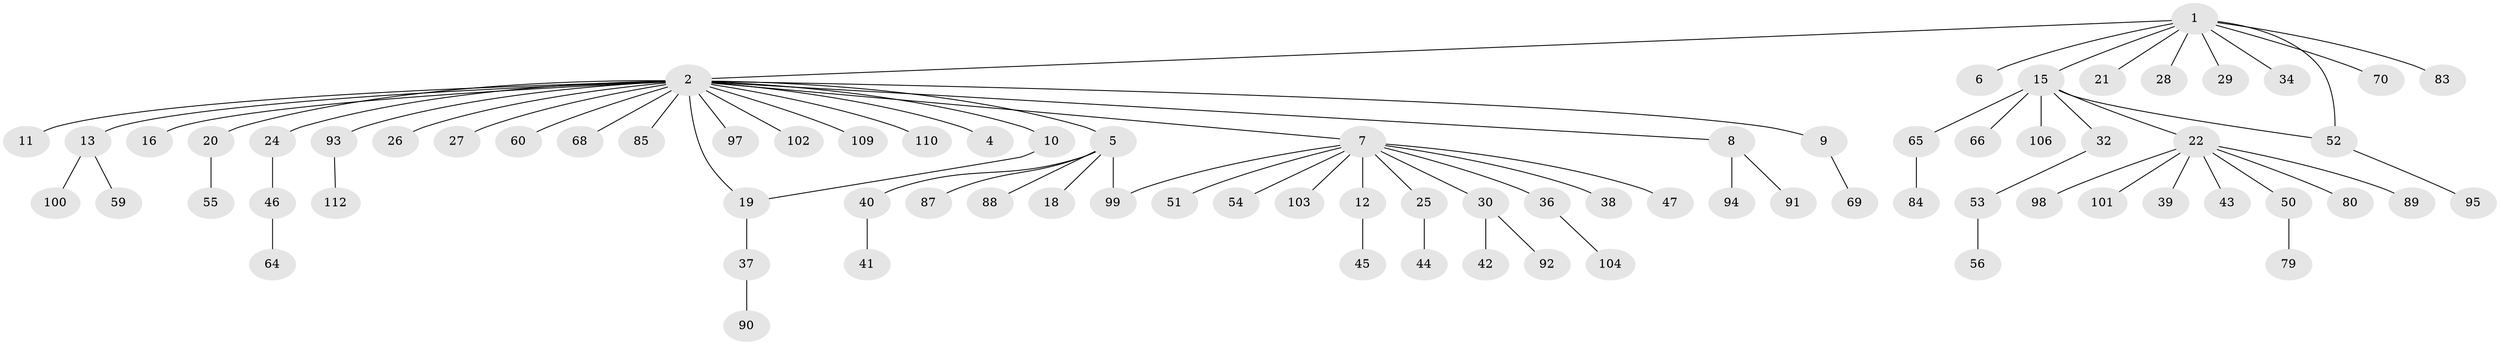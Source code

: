 // Generated by graph-tools (version 1.1) at 2025/23/03/03/25 07:23:54]
// undirected, 81 vertices, 83 edges
graph export_dot {
graph [start="1"]
  node [color=gray90,style=filled];
  1 [super="+75"];
  2 [super="+3"];
  4;
  5 [super="+61"];
  6;
  7 [super="+31"];
  8 [super="+86"];
  9 [super="+63"];
  10 [super="+14"];
  11;
  12 [super="+57"];
  13 [super="+58"];
  15 [super="+17"];
  16;
  18 [super="+74"];
  19 [super="+23"];
  20;
  21 [super="+49"];
  22 [super="+67"];
  24 [super="+35"];
  25;
  26;
  27;
  28;
  29;
  30 [super="+33"];
  32;
  34;
  36;
  37 [super="+76"];
  38 [super="+72"];
  39;
  40;
  41 [super="+77"];
  42 [super="+81"];
  43;
  44;
  45 [super="+48"];
  46;
  47;
  50 [super="+111"];
  51;
  52 [super="+73"];
  53 [super="+96"];
  54 [super="+62"];
  55 [super="+71"];
  56;
  59;
  60;
  64 [super="+78"];
  65 [super="+82"];
  66;
  68;
  69;
  70;
  79;
  80;
  83;
  84;
  85;
  87;
  88;
  89;
  90;
  91;
  92;
  93 [super="+107"];
  94;
  95 [super="+108"];
  97;
  98 [super="+105"];
  99;
  100;
  101;
  102;
  103;
  104;
  106;
  109;
  110;
  112;
  1 -- 2;
  1 -- 6;
  1 -- 15;
  1 -- 21;
  1 -- 28;
  1 -- 29;
  1 -- 34;
  1 -- 52;
  1 -- 70;
  1 -- 83;
  2 -- 4;
  2 -- 8;
  2 -- 102;
  2 -- 68;
  2 -- 5;
  2 -- 7;
  2 -- 9;
  2 -- 10;
  2 -- 11;
  2 -- 13;
  2 -- 16;
  2 -- 19;
  2 -- 20;
  2 -- 85;
  2 -- 24;
  2 -- 26;
  2 -- 27;
  2 -- 93;
  2 -- 97;
  2 -- 109;
  2 -- 110;
  2 -- 60;
  5 -- 18;
  5 -- 40;
  5 -- 87;
  5 -- 88;
  5 -- 99;
  7 -- 12;
  7 -- 25;
  7 -- 30;
  7 -- 36;
  7 -- 38;
  7 -- 99;
  7 -- 103;
  7 -- 51;
  7 -- 47;
  7 -- 54;
  8 -- 94;
  8 -- 91;
  9 -- 69;
  10 -- 19;
  12 -- 45;
  13 -- 59;
  13 -- 100;
  15 -- 52;
  15 -- 65;
  15 -- 106;
  15 -- 32;
  15 -- 66;
  15 -- 22;
  19 -- 37;
  20 -- 55;
  22 -- 39;
  22 -- 43;
  22 -- 50;
  22 -- 80;
  22 -- 89;
  22 -- 101;
  22 -- 98;
  24 -- 46;
  25 -- 44;
  30 -- 42;
  30 -- 92;
  32 -- 53;
  36 -- 104;
  37 -- 90;
  40 -- 41;
  46 -- 64;
  50 -- 79;
  52 -- 95;
  53 -- 56;
  65 -- 84;
  93 -- 112;
}
